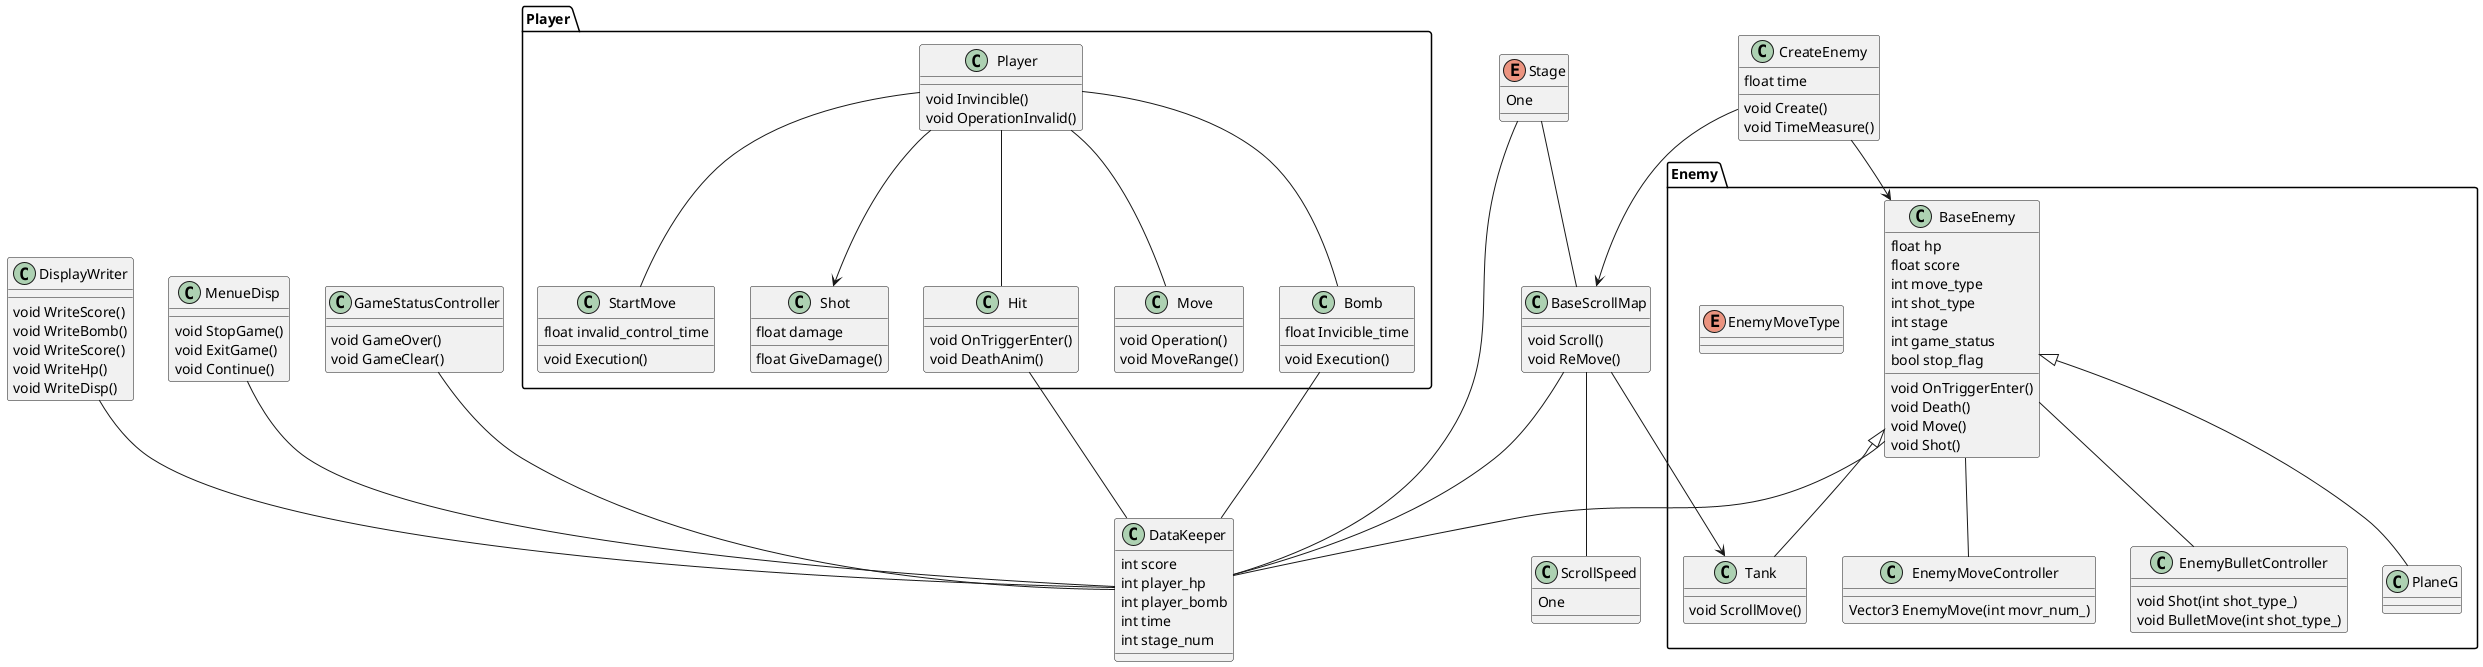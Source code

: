 @startuml{image html RePixFighter_class.png}

class DataKeeper{
    int score
    int player_hp
    int player_bomb
    int time
    int stage_num
}

enum Stage{
    One
}
Stage -- DataKeeper
Stage -- BaseScrollMap

package Player{
    class Player{
        void Invincible()
        void OperationInvalid()
    }

    class Shot{
        float damage
        float GiveDamage()
    }
    Player --> Shot

    class Hit{
        void OnTriggerEnter()
        void DeathAnim()
    }
    Player -- Hit
    Hit -- DataKeeper

    class Move{
        void Operation()
        void MoveRange()
    }
    Player -- Move

    class Bomb{
        float Invicible_time
        void Execution()
    }
    Player -- Bomb
    Bomb -- DataKeeper

    class StartMove{
        void Execution()
        float invalid_control_time
    }
    Player -- StartMove
}

package Enemy{
    class BaseEnemy{
        float hp
        float score
        int move_type
        int shot_type
        int stage
        int game_status
        bool stop_flag
        void OnTriggerEnter()
        void Death()
        void Move()
        void Shot()
    }
    BaseEnemy -- DataKeeper
    BaseEnemy -- EnemyMoveController
    BaseEnemy -- EnemyBulletController

    class EnemyMoveController{
        Vector3 EnemyMove(int movr_num_)
    }

    class EnemyBulletController{
        void Shot(int shot_type_)
        void BulletMove(int shot_type_)
    }

    enum EnemyMoveType{

    }

    class Tank{
        void ScrollMove()
    }
    BaseEnemy <|-- Tank

    class PlaneG{

    }
    BaseEnemy <|-- PlaneG

}

class CreateEnemy{
    float time
    void Create()
    void TimeMeasure()
}
CreateEnemy --> BaseEnemy
CreateEnemy --> BaseScrollMap

class ScrollSpeed{
    One
}
class BaseScrollMap{
    void Scroll()
    void ReMove()
}
BaseScrollMap --> Tank
BaseScrollMap -- DataKeeper
BaseScrollMap -- ScrollSpeed

class DisplayWriter{
    void WriteScore()
    void WriteBomb()
    void WriteScore()
    void WriteHp()
    void WriteDisp()
}
DisplayWriter -- DataKeeper

class MenueDisp{
    void StopGame()
    void ExitGame()
    void Continue()
}
MenueDisp -- DataKeeper

class GameStatusController{
    void GameOver()
    void GameClear()
}
GameStatusController -- DataKeeper

@enduml